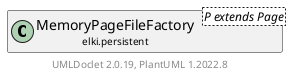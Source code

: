 @startuml
    remove .*\.(Instance|Par|Parameterizer|Factory)$
    set namespaceSeparator none
    hide empty fields
    hide empty methods

    class "<size:14>MemoryPageFileFactory.Par\n<size:10>elki.persistent" as elki.persistent.MemoryPageFileFactory.Par [[MemoryPageFileFactory.Par.html]] {
        +make(): MemoryPageFileFactory<Page>
    }

    abstract class "<size:14>AbstractPageFileFactory.Par\n<size:10>elki.persistent" as elki.persistent.AbstractPageFileFactory.Par<Page> {
        {abstract} +make(): PageFileFactory<P extends Page>
    }
    class "<size:14>MemoryPageFileFactory\n<size:10>elki.persistent" as elki.persistent.MemoryPageFileFactory<P extends Page> [[MemoryPageFileFactory.html]]

    elki.persistent.AbstractPageFileFactory.Par <|-- elki.persistent.MemoryPageFileFactory.Par
    elki.persistent.MemoryPageFileFactory +-- elki.persistent.MemoryPageFileFactory.Par

    center footer UMLDoclet 2.0.19, PlantUML 1.2022.8
@enduml
